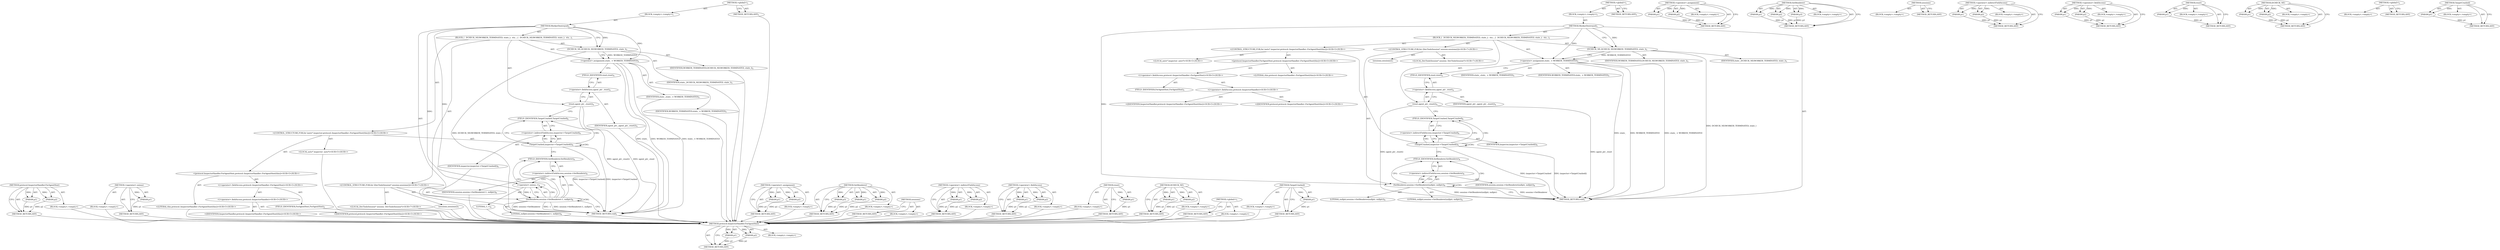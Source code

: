 digraph "TargetCrashed" {
vulnerable_84 [label=<(METHOD,protocol.InspectorHandler.ForAgentHost)>];
vulnerable_85 [label=<(PARAM,p1)>];
vulnerable_86 [label=<(PARAM,p2)>];
vulnerable_87 [label=<(BLOCK,&lt;empty&gt;,&lt;empty&gt;)>];
vulnerable_88 [label=<(METHOD_RETURN,ANY)>];
vulnerable_6 [label=<(METHOD,&lt;global&gt;)<SUB>1</SUB>>];
vulnerable_7 [label=<(BLOCK,&lt;empty&gt;,&lt;empty&gt;)<SUB>1</SUB>>];
vulnerable_8 [label=<(METHOD,WorkerDestroyed)<SUB>1</SUB>>];
vulnerable_9 [label=<(BLOCK,{
  DCHECK_NE(WORKER_TERMINATED, state_);
  sta...,{
  DCHECK_NE(WORKER_TERMINATED, state_);
  sta...)<SUB>1</SUB>>];
vulnerable_10 [label=<(DCHECK_NE,DCHECK_NE(WORKER_TERMINATED, state_))<SUB>2</SUB>>];
vulnerable_11 [label=<(IDENTIFIER,WORKER_TERMINATED,DCHECK_NE(WORKER_TERMINATED, state_))<SUB>2</SUB>>];
vulnerable_12 [label=<(IDENTIFIER,state_,DCHECK_NE(WORKER_TERMINATED, state_))<SUB>2</SUB>>];
vulnerable_13 [label=<(&lt;operator&gt;.assignment,state_ = WORKER_TERMINATED)<SUB>3</SUB>>];
vulnerable_14 [label=<(IDENTIFIER,state_,state_ = WORKER_TERMINATED)<SUB>3</SUB>>];
vulnerable_15 [label=<(IDENTIFIER,WORKER_TERMINATED,state_ = WORKER_TERMINATED)<SUB>3</SUB>>];
vulnerable_16 [label=<(reset,agent_ptr_.reset())<SUB>4</SUB>>];
vulnerable_17 [label=<(&lt;operator&gt;.fieldAccess,agent_ptr_.reset)<SUB>4</SUB>>];
vulnerable_18 [label=<(IDENTIFIER,agent_ptr_,agent_ptr_.reset())<SUB>4</SUB>>];
vulnerable_19 [label=<(FIELD_IDENTIFIER,reset,reset)<SUB>4</SUB>>];
vulnerable_20 [label="<(CONTROL_STRUCTURE,FOR,for (auto* inspector:protocol::InspectorHandler::ForAgentHost(this)))<SUB>5</SUB>>"];
vulnerable_21 [label="<(protocol.InspectorHandler.ForAgentHost,protocol::InspectorHandler::ForAgentHost(this))<SUB>5</SUB>>"];
vulnerable_22 [label="<(&lt;operator&gt;.fieldAccess,protocol::InspectorHandler::ForAgentHost)<SUB>5</SUB>>"];
vulnerable_23 [label="<(&lt;operator&gt;.fieldAccess,protocol::InspectorHandler)<SUB>5</SUB>>"];
vulnerable_24 [label="<(IDENTIFIER,protocol,protocol::InspectorHandler::ForAgentHost(this))<SUB>5</SUB>>"];
vulnerable_25 [label="<(IDENTIFIER,InspectorHandler,protocol::InspectorHandler::ForAgentHost(this))<SUB>5</SUB>>"];
vulnerable_26 [label=<(FIELD_IDENTIFIER,ForAgentHost,ForAgentHost)<SUB>5</SUB>>];
vulnerable_27 [label="<(LITERAL,this,protocol::InspectorHandler::ForAgentHost(this))<SUB>5</SUB>>"];
vulnerable_28 [label="<(LOCAL,auto* inspector: auto*)<SUB>5</SUB>>"];
vulnerable_29 [label=<(TargetCrashed,inspector-&gt;TargetCrashed())<SUB>6</SUB>>];
vulnerable_30 [label=<(&lt;operator&gt;.indirectFieldAccess,inspector-&gt;TargetCrashed)<SUB>6</SUB>>];
vulnerable_31 [label=<(IDENTIFIER,inspector,inspector-&gt;TargetCrashed())<SUB>6</SUB>>];
vulnerable_32 [label=<(FIELD_IDENTIFIER,TargetCrashed,TargetCrashed)<SUB>6</SUB>>];
vulnerable_33 [label="<(CONTROL_STRUCTURE,FOR,for (DevToolsSession* session:sessions()))<SUB>7</SUB>>"];
vulnerable_34 [label=<(sessions,sessions())<SUB>7</SUB>>];
vulnerable_35 [label="<(LOCAL,DevToolsSession* session: DevToolsSession*)<SUB>7</SUB>>"];
vulnerable_36 [label=<(SetRenderer,session-&gt;SetRenderer(nullptr, nullptr))<SUB>8</SUB>>];
vulnerable_37 [label=<(&lt;operator&gt;.indirectFieldAccess,session-&gt;SetRenderer)<SUB>8</SUB>>];
vulnerable_38 [label=<(IDENTIFIER,session,session-&gt;SetRenderer(nullptr, nullptr))<SUB>8</SUB>>];
vulnerable_39 [label=<(FIELD_IDENTIFIER,SetRenderer,SetRenderer)<SUB>8</SUB>>];
vulnerable_40 [label=<(LITERAL,nullptr,session-&gt;SetRenderer(nullptr, nullptr))<SUB>8</SUB>>];
vulnerable_41 [label=<(LITERAL,nullptr,session-&gt;SetRenderer(nullptr, nullptr))<SUB>8</SUB>>];
vulnerable_42 [label=<(METHOD_RETURN,void)<SUB>1</SUB>>];
vulnerable_44 [label=<(METHOD_RETURN,ANY)<SUB>1</SUB>>];
vulnerable_70 [label=<(METHOD,&lt;operator&gt;.assignment)>];
vulnerable_71 [label=<(PARAM,p1)>];
vulnerable_72 [label=<(PARAM,p2)>];
vulnerable_73 [label=<(BLOCK,&lt;empty&gt;,&lt;empty&gt;)>];
vulnerable_74 [label=<(METHOD_RETURN,ANY)>];
vulnerable_101 [label=<(METHOD,SetRenderer)>];
vulnerable_102 [label=<(PARAM,p1)>];
vulnerable_103 [label=<(PARAM,p2)>];
vulnerable_104 [label=<(PARAM,p3)>];
vulnerable_105 [label=<(BLOCK,&lt;empty&gt;,&lt;empty&gt;)>];
vulnerable_106 [label=<(METHOD_RETURN,ANY)>];
vulnerable_98 [label=<(METHOD,sessions)>];
vulnerable_99 [label=<(BLOCK,&lt;empty&gt;,&lt;empty&gt;)>];
vulnerable_100 [label=<(METHOD_RETURN,ANY)>];
vulnerable_93 [label=<(METHOD,&lt;operator&gt;.indirectFieldAccess)>];
vulnerable_94 [label=<(PARAM,p1)>];
vulnerable_95 [label=<(PARAM,p2)>];
vulnerable_96 [label=<(BLOCK,&lt;empty&gt;,&lt;empty&gt;)>];
vulnerable_97 [label=<(METHOD_RETURN,ANY)>];
vulnerable_79 [label=<(METHOD,&lt;operator&gt;.fieldAccess)>];
vulnerable_80 [label=<(PARAM,p1)>];
vulnerable_81 [label=<(PARAM,p2)>];
vulnerable_82 [label=<(BLOCK,&lt;empty&gt;,&lt;empty&gt;)>];
vulnerable_83 [label=<(METHOD_RETURN,ANY)>];
vulnerable_75 [label=<(METHOD,reset)>];
vulnerable_76 [label=<(PARAM,p1)>];
vulnerable_77 [label=<(BLOCK,&lt;empty&gt;,&lt;empty&gt;)>];
vulnerable_78 [label=<(METHOD_RETURN,ANY)>];
vulnerable_65 [label=<(METHOD,DCHECK_NE)>];
vulnerable_66 [label=<(PARAM,p1)>];
vulnerable_67 [label=<(PARAM,p2)>];
vulnerable_68 [label=<(BLOCK,&lt;empty&gt;,&lt;empty&gt;)>];
vulnerable_69 [label=<(METHOD_RETURN,ANY)>];
vulnerable_59 [label=<(METHOD,&lt;global&gt;)<SUB>1</SUB>>];
vulnerable_60 [label=<(BLOCK,&lt;empty&gt;,&lt;empty&gt;)>];
vulnerable_61 [label=<(METHOD_RETURN,ANY)>];
vulnerable_89 [label=<(METHOD,TargetCrashed)>];
vulnerable_90 [label=<(PARAM,p1)>];
vulnerable_91 [label=<(BLOCK,&lt;empty&gt;,&lt;empty&gt;)>];
vulnerable_92 [label=<(METHOD_RETURN,ANY)>];
fixed_87 [label=<(METHOD,protocol.InspectorHandler.ForAgentHost)>];
fixed_88 [label=<(PARAM,p1)>];
fixed_89 [label=<(PARAM,p2)>];
fixed_90 [label=<(BLOCK,&lt;empty&gt;,&lt;empty&gt;)>];
fixed_91 [label=<(METHOD_RETURN,ANY)>];
fixed_110 [label=<(METHOD,&lt;operator&gt;.minus)>];
fixed_111 [label=<(PARAM,p1)>];
fixed_112 [label=<(BLOCK,&lt;empty&gt;,&lt;empty&gt;)>];
fixed_113 [label=<(METHOD_RETURN,ANY)>];
fixed_6 [label=<(METHOD,&lt;global&gt;)<SUB>1</SUB>>];
fixed_7 [label=<(BLOCK,&lt;empty&gt;,&lt;empty&gt;)<SUB>1</SUB>>];
fixed_8 [label=<(METHOD,WorkerDestroyed)<SUB>1</SUB>>];
fixed_9 [label=<(BLOCK,{
  DCHECK_NE(WORKER_TERMINATED, state_);
  sta...,{
  DCHECK_NE(WORKER_TERMINATED, state_);
  sta...)<SUB>1</SUB>>];
fixed_10 [label=<(DCHECK_NE,DCHECK_NE(WORKER_TERMINATED, state_))<SUB>2</SUB>>];
fixed_11 [label=<(IDENTIFIER,WORKER_TERMINATED,DCHECK_NE(WORKER_TERMINATED, state_))<SUB>2</SUB>>];
fixed_12 [label=<(IDENTIFIER,state_,DCHECK_NE(WORKER_TERMINATED, state_))<SUB>2</SUB>>];
fixed_13 [label=<(&lt;operator&gt;.assignment,state_ = WORKER_TERMINATED)<SUB>3</SUB>>];
fixed_14 [label=<(IDENTIFIER,state_,state_ = WORKER_TERMINATED)<SUB>3</SUB>>];
fixed_15 [label=<(IDENTIFIER,WORKER_TERMINATED,state_ = WORKER_TERMINATED)<SUB>3</SUB>>];
fixed_16 [label=<(reset,agent_ptr_.reset())<SUB>4</SUB>>];
fixed_17 [label=<(&lt;operator&gt;.fieldAccess,agent_ptr_.reset)<SUB>4</SUB>>];
fixed_18 [label=<(IDENTIFIER,agent_ptr_,agent_ptr_.reset())<SUB>4</SUB>>];
fixed_19 [label=<(FIELD_IDENTIFIER,reset,reset)<SUB>4</SUB>>];
fixed_20 [label="<(CONTROL_STRUCTURE,FOR,for (auto* inspector:protocol::InspectorHandler::ForAgentHost(this)))<SUB>5</SUB>>"];
fixed_21 [label="<(protocol.InspectorHandler.ForAgentHost,protocol::InspectorHandler::ForAgentHost(this))<SUB>5</SUB>>"];
fixed_22 [label="<(&lt;operator&gt;.fieldAccess,protocol::InspectorHandler::ForAgentHost)<SUB>5</SUB>>"];
fixed_23 [label="<(&lt;operator&gt;.fieldAccess,protocol::InspectorHandler)<SUB>5</SUB>>"];
fixed_24 [label="<(IDENTIFIER,protocol,protocol::InspectorHandler::ForAgentHost(this))<SUB>5</SUB>>"];
fixed_25 [label="<(IDENTIFIER,InspectorHandler,protocol::InspectorHandler::ForAgentHost(this))<SUB>5</SUB>>"];
fixed_26 [label=<(FIELD_IDENTIFIER,ForAgentHost,ForAgentHost)<SUB>5</SUB>>];
fixed_27 [label="<(LITERAL,this,protocol::InspectorHandler::ForAgentHost(this))<SUB>5</SUB>>"];
fixed_28 [label="<(LOCAL,auto* inspector: auto*)<SUB>5</SUB>>"];
fixed_29 [label=<(TargetCrashed,inspector-&gt;TargetCrashed())<SUB>6</SUB>>];
fixed_30 [label=<(&lt;operator&gt;.indirectFieldAccess,inspector-&gt;TargetCrashed)<SUB>6</SUB>>];
fixed_31 [label=<(IDENTIFIER,inspector,inspector-&gt;TargetCrashed())<SUB>6</SUB>>];
fixed_32 [label=<(FIELD_IDENTIFIER,TargetCrashed,TargetCrashed)<SUB>6</SUB>>];
fixed_33 [label="<(CONTROL_STRUCTURE,FOR,for (DevToolsSession* session:sessions()))<SUB>7</SUB>>"];
fixed_34 [label=<(sessions,sessions())<SUB>7</SUB>>];
fixed_35 [label="<(LOCAL,DevToolsSession* session: DevToolsSession*)<SUB>7</SUB>>"];
fixed_36 [label=<(SetRenderer,session-&gt;SetRenderer(-1, nullptr))<SUB>8</SUB>>];
fixed_37 [label=<(&lt;operator&gt;.indirectFieldAccess,session-&gt;SetRenderer)<SUB>8</SUB>>];
fixed_38 [label=<(IDENTIFIER,session,session-&gt;SetRenderer(-1, nullptr))<SUB>8</SUB>>];
fixed_39 [label=<(FIELD_IDENTIFIER,SetRenderer,SetRenderer)<SUB>8</SUB>>];
fixed_40 [label=<(&lt;operator&gt;.minus,-1)<SUB>8</SUB>>];
fixed_41 [label=<(LITERAL,1,-1)<SUB>8</SUB>>];
fixed_42 [label=<(LITERAL,nullptr,session-&gt;SetRenderer(-1, nullptr))<SUB>8</SUB>>];
fixed_43 [label=<(METHOD_RETURN,void)<SUB>1</SUB>>];
fixed_45 [label=<(METHOD_RETURN,ANY)<SUB>1</SUB>>];
fixed_73 [label=<(METHOD,&lt;operator&gt;.assignment)>];
fixed_74 [label=<(PARAM,p1)>];
fixed_75 [label=<(PARAM,p2)>];
fixed_76 [label=<(BLOCK,&lt;empty&gt;,&lt;empty&gt;)>];
fixed_77 [label=<(METHOD_RETURN,ANY)>];
fixed_104 [label=<(METHOD,SetRenderer)>];
fixed_105 [label=<(PARAM,p1)>];
fixed_106 [label=<(PARAM,p2)>];
fixed_107 [label=<(PARAM,p3)>];
fixed_108 [label=<(BLOCK,&lt;empty&gt;,&lt;empty&gt;)>];
fixed_109 [label=<(METHOD_RETURN,ANY)>];
fixed_101 [label=<(METHOD,sessions)>];
fixed_102 [label=<(BLOCK,&lt;empty&gt;,&lt;empty&gt;)>];
fixed_103 [label=<(METHOD_RETURN,ANY)>];
fixed_96 [label=<(METHOD,&lt;operator&gt;.indirectFieldAccess)>];
fixed_97 [label=<(PARAM,p1)>];
fixed_98 [label=<(PARAM,p2)>];
fixed_99 [label=<(BLOCK,&lt;empty&gt;,&lt;empty&gt;)>];
fixed_100 [label=<(METHOD_RETURN,ANY)>];
fixed_82 [label=<(METHOD,&lt;operator&gt;.fieldAccess)>];
fixed_83 [label=<(PARAM,p1)>];
fixed_84 [label=<(PARAM,p2)>];
fixed_85 [label=<(BLOCK,&lt;empty&gt;,&lt;empty&gt;)>];
fixed_86 [label=<(METHOD_RETURN,ANY)>];
fixed_78 [label=<(METHOD,reset)>];
fixed_79 [label=<(PARAM,p1)>];
fixed_80 [label=<(BLOCK,&lt;empty&gt;,&lt;empty&gt;)>];
fixed_81 [label=<(METHOD_RETURN,ANY)>];
fixed_68 [label=<(METHOD,DCHECK_NE)>];
fixed_69 [label=<(PARAM,p1)>];
fixed_70 [label=<(PARAM,p2)>];
fixed_71 [label=<(BLOCK,&lt;empty&gt;,&lt;empty&gt;)>];
fixed_72 [label=<(METHOD_RETURN,ANY)>];
fixed_62 [label=<(METHOD,&lt;global&gt;)<SUB>1</SUB>>];
fixed_63 [label=<(BLOCK,&lt;empty&gt;,&lt;empty&gt;)>];
fixed_64 [label=<(METHOD_RETURN,ANY)>];
fixed_92 [label=<(METHOD,TargetCrashed)>];
fixed_93 [label=<(PARAM,p1)>];
fixed_94 [label=<(BLOCK,&lt;empty&gt;,&lt;empty&gt;)>];
fixed_95 [label=<(METHOD_RETURN,ANY)>];
vulnerable_84 -> vulnerable_85  [key=0, label="AST: "];
vulnerable_84 -> vulnerable_85  [key=1, label="DDG: "];
vulnerable_84 -> vulnerable_87  [key=0, label="AST: "];
vulnerable_84 -> vulnerable_86  [key=0, label="AST: "];
vulnerable_84 -> vulnerable_86  [key=1, label="DDG: "];
vulnerable_84 -> vulnerable_88  [key=0, label="AST: "];
vulnerable_84 -> vulnerable_88  [key=1, label="CFG: "];
vulnerable_85 -> vulnerable_88  [key=0, label="DDG: p1"];
vulnerable_86 -> vulnerable_88  [key=0, label="DDG: p2"];
vulnerable_6 -> vulnerable_7  [key=0, label="AST: "];
vulnerable_6 -> vulnerable_44  [key=0, label="AST: "];
vulnerable_6 -> vulnerable_44  [key=1, label="CFG: "];
vulnerable_7 -> vulnerable_8  [key=0, label="AST: "];
vulnerable_8 -> vulnerable_9  [key=0, label="AST: "];
vulnerable_8 -> vulnerable_42  [key=0, label="AST: "];
vulnerable_8 -> vulnerable_10  [key=0, label="CFG: "];
vulnerable_8 -> vulnerable_10  [key=1, label="DDG: "];
vulnerable_8 -> vulnerable_13  [key=0, label="DDG: "];
vulnerable_8 -> vulnerable_36  [key=0, label="DDG: "];
vulnerable_9 -> vulnerable_10  [key=0, label="AST: "];
vulnerable_9 -> vulnerable_13  [key=0, label="AST: "];
vulnerable_9 -> vulnerable_16  [key=0, label="AST: "];
vulnerable_9 -> vulnerable_20  [key=0, label="AST: "];
vulnerable_9 -> vulnerable_33  [key=0, label="AST: "];
vulnerable_10 -> vulnerable_11  [key=0, label="AST: "];
vulnerable_10 -> vulnerable_12  [key=0, label="AST: "];
vulnerable_10 -> vulnerable_13  [key=0, label="CFG: "];
vulnerable_10 -> vulnerable_13  [key=1, label="DDG: WORKER_TERMINATED"];
vulnerable_10 -> vulnerable_42  [key=0, label="DDG: DCHECK_NE(WORKER_TERMINATED, state_)"];
vulnerable_13 -> vulnerable_14  [key=0, label="AST: "];
vulnerable_13 -> vulnerable_15  [key=0, label="AST: "];
vulnerable_13 -> vulnerable_19  [key=0, label="CFG: "];
vulnerable_13 -> vulnerable_42  [key=0, label="DDG: state_"];
vulnerable_13 -> vulnerable_42  [key=1, label="DDG: WORKER_TERMINATED"];
vulnerable_13 -> vulnerable_42  [key=2, label="DDG: state_ = WORKER_TERMINATED"];
vulnerable_16 -> vulnerable_17  [key=0, label="AST: "];
vulnerable_16 -> vulnerable_32  [key=0, label="CFG: "];
vulnerable_16 -> vulnerable_42  [key=0, label="DDG: agent_ptr_.reset"];
vulnerable_16 -> vulnerable_42  [key=1, label="DDG: agent_ptr_.reset()"];
vulnerable_17 -> vulnerable_18  [key=0, label="AST: "];
vulnerable_17 -> vulnerable_19  [key=0, label="AST: "];
vulnerable_17 -> vulnerable_16  [key=0, label="CFG: "];
vulnerable_19 -> vulnerable_17  [key=0, label="CFG: "];
vulnerable_20 -> vulnerable_21  [key=0, label="AST: "];
vulnerable_20 -> vulnerable_28  [key=0, label="AST: "];
vulnerable_20 -> vulnerable_29  [key=0, label="AST: "];
vulnerable_21 -> vulnerable_22  [key=0, label="AST: "];
vulnerable_21 -> vulnerable_27  [key=0, label="AST: "];
vulnerable_22 -> vulnerable_23  [key=0, label="AST: "];
vulnerable_22 -> vulnerable_26  [key=0, label="AST: "];
vulnerable_23 -> vulnerable_24  [key=0, label="AST: "];
vulnerable_23 -> vulnerable_25  [key=0, label="AST: "];
vulnerable_29 -> vulnerable_30  [key=0, label="AST: "];
vulnerable_29 -> vulnerable_30  [key=1, label="CDG: "];
vulnerable_29 -> vulnerable_32  [key=0, label="CFG: "];
vulnerable_29 -> vulnerable_32  [key=1, label="CDG: "];
vulnerable_29 -> vulnerable_39  [key=0, label="CFG: "];
vulnerable_29 -> vulnerable_42  [key=0, label="DDG: inspector-&gt;TargetCrashed"];
vulnerable_29 -> vulnerable_42  [key=1, label="DDG: inspector-&gt;TargetCrashed()"];
vulnerable_29 -> vulnerable_29  [key=0, label="CDG: "];
vulnerable_30 -> vulnerable_31  [key=0, label="AST: "];
vulnerable_30 -> vulnerable_32  [key=0, label="AST: "];
vulnerable_30 -> vulnerable_29  [key=0, label="CFG: "];
vulnerable_32 -> vulnerable_30  [key=0, label="CFG: "];
vulnerable_33 -> vulnerable_34  [key=0, label="AST: "];
vulnerable_33 -> vulnerable_35  [key=0, label="AST: "];
vulnerable_33 -> vulnerable_36  [key=0, label="AST: "];
vulnerable_36 -> vulnerable_37  [key=0, label="AST: "];
vulnerable_36 -> vulnerable_37  [key=1, label="CDG: "];
vulnerable_36 -> vulnerable_40  [key=0, label="AST: "];
vulnerable_36 -> vulnerable_41  [key=0, label="AST: "];
vulnerable_36 -> vulnerable_42  [key=0, label="CFG: "];
vulnerable_36 -> vulnerable_42  [key=1, label="DDG: session-&gt;SetRenderer"];
vulnerable_36 -> vulnerable_42  [key=2, label="DDG: session-&gt;SetRenderer(nullptr, nullptr)"];
vulnerable_36 -> vulnerable_39  [key=0, label="CFG: "];
vulnerable_36 -> vulnerable_39  [key=1, label="CDG: "];
vulnerable_36 -> vulnerable_36  [key=0, label="CDG: "];
vulnerable_37 -> vulnerable_38  [key=0, label="AST: "];
vulnerable_37 -> vulnerable_39  [key=0, label="AST: "];
vulnerable_37 -> vulnerable_36  [key=0, label="CFG: "];
vulnerable_39 -> vulnerable_37  [key=0, label="CFG: "];
vulnerable_70 -> vulnerable_71  [key=0, label="AST: "];
vulnerable_70 -> vulnerable_71  [key=1, label="DDG: "];
vulnerable_70 -> vulnerable_73  [key=0, label="AST: "];
vulnerable_70 -> vulnerable_72  [key=0, label="AST: "];
vulnerable_70 -> vulnerable_72  [key=1, label="DDG: "];
vulnerable_70 -> vulnerable_74  [key=0, label="AST: "];
vulnerable_70 -> vulnerable_74  [key=1, label="CFG: "];
vulnerable_71 -> vulnerable_74  [key=0, label="DDG: p1"];
vulnerable_72 -> vulnerable_74  [key=0, label="DDG: p2"];
vulnerable_101 -> vulnerable_102  [key=0, label="AST: "];
vulnerable_101 -> vulnerable_102  [key=1, label="DDG: "];
vulnerable_101 -> vulnerable_105  [key=0, label="AST: "];
vulnerable_101 -> vulnerable_103  [key=0, label="AST: "];
vulnerable_101 -> vulnerable_103  [key=1, label="DDG: "];
vulnerable_101 -> vulnerable_106  [key=0, label="AST: "];
vulnerable_101 -> vulnerable_106  [key=1, label="CFG: "];
vulnerable_101 -> vulnerable_104  [key=0, label="AST: "];
vulnerable_101 -> vulnerable_104  [key=1, label="DDG: "];
vulnerable_102 -> vulnerable_106  [key=0, label="DDG: p1"];
vulnerable_103 -> vulnerable_106  [key=0, label="DDG: p2"];
vulnerable_104 -> vulnerable_106  [key=0, label="DDG: p3"];
vulnerable_98 -> vulnerable_99  [key=0, label="AST: "];
vulnerable_98 -> vulnerable_100  [key=0, label="AST: "];
vulnerable_98 -> vulnerable_100  [key=1, label="CFG: "];
vulnerable_93 -> vulnerable_94  [key=0, label="AST: "];
vulnerable_93 -> vulnerable_94  [key=1, label="DDG: "];
vulnerable_93 -> vulnerable_96  [key=0, label="AST: "];
vulnerable_93 -> vulnerable_95  [key=0, label="AST: "];
vulnerable_93 -> vulnerable_95  [key=1, label="DDG: "];
vulnerable_93 -> vulnerable_97  [key=0, label="AST: "];
vulnerable_93 -> vulnerable_97  [key=1, label="CFG: "];
vulnerable_94 -> vulnerable_97  [key=0, label="DDG: p1"];
vulnerable_95 -> vulnerable_97  [key=0, label="DDG: p2"];
vulnerable_79 -> vulnerable_80  [key=0, label="AST: "];
vulnerable_79 -> vulnerable_80  [key=1, label="DDG: "];
vulnerable_79 -> vulnerable_82  [key=0, label="AST: "];
vulnerable_79 -> vulnerable_81  [key=0, label="AST: "];
vulnerable_79 -> vulnerable_81  [key=1, label="DDG: "];
vulnerable_79 -> vulnerable_83  [key=0, label="AST: "];
vulnerable_79 -> vulnerable_83  [key=1, label="CFG: "];
vulnerable_80 -> vulnerable_83  [key=0, label="DDG: p1"];
vulnerable_81 -> vulnerable_83  [key=0, label="DDG: p2"];
vulnerable_75 -> vulnerable_76  [key=0, label="AST: "];
vulnerable_75 -> vulnerable_76  [key=1, label="DDG: "];
vulnerable_75 -> vulnerable_77  [key=0, label="AST: "];
vulnerable_75 -> vulnerable_78  [key=0, label="AST: "];
vulnerable_75 -> vulnerable_78  [key=1, label="CFG: "];
vulnerable_76 -> vulnerable_78  [key=0, label="DDG: p1"];
vulnerable_65 -> vulnerable_66  [key=0, label="AST: "];
vulnerable_65 -> vulnerable_66  [key=1, label="DDG: "];
vulnerable_65 -> vulnerable_68  [key=0, label="AST: "];
vulnerable_65 -> vulnerable_67  [key=0, label="AST: "];
vulnerable_65 -> vulnerable_67  [key=1, label="DDG: "];
vulnerable_65 -> vulnerable_69  [key=0, label="AST: "];
vulnerable_65 -> vulnerable_69  [key=1, label="CFG: "];
vulnerable_66 -> vulnerable_69  [key=0, label="DDG: p1"];
vulnerable_67 -> vulnerable_69  [key=0, label="DDG: p2"];
vulnerable_59 -> vulnerable_60  [key=0, label="AST: "];
vulnerable_59 -> vulnerable_61  [key=0, label="AST: "];
vulnerable_59 -> vulnerable_61  [key=1, label="CFG: "];
vulnerable_89 -> vulnerable_90  [key=0, label="AST: "];
vulnerable_89 -> vulnerable_90  [key=1, label="DDG: "];
vulnerable_89 -> vulnerable_91  [key=0, label="AST: "];
vulnerable_89 -> vulnerable_92  [key=0, label="AST: "];
vulnerable_89 -> vulnerable_92  [key=1, label="CFG: "];
vulnerable_90 -> vulnerable_92  [key=0, label="DDG: p1"];
fixed_87 -> fixed_88  [key=0, label="AST: "];
fixed_87 -> fixed_88  [key=1, label="DDG: "];
fixed_87 -> fixed_90  [key=0, label="AST: "];
fixed_87 -> fixed_89  [key=0, label="AST: "];
fixed_87 -> fixed_89  [key=1, label="DDG: "];
fixed_87 -> fixed_91  [key=0, label="AST: "];
fixed_87 -> fixed_91  [key=1, label="CFG: "];
fixed_88 -> fixed_91  [key=0, label="DDG: p1"];
fixed_89 -> fixed_91  [key=0, label="DDG: p2"];
fixed_90 -> vulnerable_84  [key=0];
fixed_91 -> vulnerable_84  [key=0];
fixed_110 -> fixed_111  [key=0, label="AST: "];
fixed_110 -> fixed_111  [key=1, label="DDG: "];
fixed_110 -> fixed_112  [key=0, label="AST: "];
fixed_110 -> fixed_113  [key=0, label="AST: "];
fixed_110 -> fixed_113  [key=1, label="CFG: "];
fixed_111 -> fixed_113  [key=0, label="DDG: p1"];
fixed_112 -> vulnerable_84  [key=0];
fixed_113 -> vulnerable_84  [key=0];
fixed_6 -> fixed_7  [key=0, label="AST: "];
fixed_6 -> fixed_45  [key=0, label="AST: "];
fixed_6 -> fixed_45  [key=1, label="CFG: "];
fixed_7 -> fixed_8  [key=0, label="AST: "];
fixed_8 -> fixed_9  [key=0, label="AST: "];
fixed_8 -> fixed_43  [key=0, label="AST: "];
fixed_8 -> fixed_10  [key=0, label="CFG: "];
fixed_8 -> fixed_10  [key=1, label="DDG: "];
fixed_8 -> fixed_13  [key=0, label="DDG: "];
fixed_8 -> fixed_36  [key=0, label="DDG: "];
fixed_8 -> fixed_40  [key=0, label="DDG: "];
fixed_9 -> fixed_10  [key=0, label="AST: "];
fixed_9 -> fixed_13  [key=0, label="AST: "];
fixed_9 -> fixed_16  [key=0, label="AST: "];
fixed_9 -> fixed_20  [key=0, label="AST: "];
fixed_9 -> fixed_33  [key=0, label="AST: "];
fixed_10 -> fixed_11  [key=0, label="AST: "];
fixed_10 -> fixed_12  [key=0, label="AST: "];
fixed_10 -> fixed_13  [key=0, label="CFG: "];
fixed_10 -> fixed_13  [key=1, label="DDG: WORKER_TERMINATED"];
fixed_10 -> fixed_43  [key=0, label="DDG: DCHECK_NE(WORKER_TERMINATED, state_)"];
fixed_11 -> vulnerable_84  [key=0];
fixed_12 -> vulnerable_84  [key=0];
fixed_13 -> fixed_14  [key=0, label="AST: "];
fixed_13 -> fixed_15  [key=0, label="AST: "];
fixed_13 -> fixed_19  [key=0, label="CFG: "];
fixed_13 -> fixed_43  [key=0, label="DDG: state_"];
fixed_13 -> fixed_43  [key=1, label="DDG: WORKER_TERMINATED"];
fixed_13 -> fixed_43  [key=2, label="DDG: state_ = WORKER_TERMINATED"];
fixed_14 -> vulnerable_84  [key=0];
fixed_15 -> vulnerable_84  [key=0];
fixed_16 -> fixed_17  [key=0, label="AST: "];
fixed_16 -> fixed_32  [key=0, label="CFG: "];
fixed_16 -> fixed_43  [key=0, label="DDG: agent_ptr_.reset"];
fixed_16 -> fixed_43  [key=1, label="DDG: agent_ptr_.reset()"];
fixed_17 -> fixed_18  [key=0, label="AST: "];
fixed_17 -> fixed_19  [key=0, label="AST: "];
fixed_17 -> fixed_16  [key=0, label="CFG: "];
fixed_18 -> vulnerable_84  [key=0];
fixed_19 -> fixed_17  [key=0, label="CFG: "];
fixed_20 -> fixed_21  [key=0, label="AST: "];
fixed_20 -> fixed_28  [key=0, label="AST: "];
fixed_20 -> fixed_29  [key=0, label="AST: "];
fixed_21 -> fixed_22  [key=0, label="AST: "];
fixed_21 -> fixed_27  [key=0, label="AST: "];
fixed_22 -> fixed_23  [key=0, label="AST: "];
fixed_22 -> fixed_26  [key=0, label="AST: "];
fixed_23 -> fixed_24  [key=0, label="AST: "];
fixed_23 -> fixed_25  [key=0, label="AST: "];
fixed_24 -> vulnerable_84  [key=0];
fixed_25 -> vulnerable_84  [key=0];
fixed_26 -> vulnerable_84  [key=0];
fixed_27 -> vulnerable_84  [key=0];
fixed_28 -> vulnerable_84  [key=0];
fixed_29 -> fixed_30  [key=0, label="AST: "];
fixed_29 -> fixed_30  [key=1, label="CDG: "];
fixed_29 -> fixed_32  [key=0, label="CFG: "];
fixed_29 -> fixed_32  [key=1, label="CDG: "];
fixed_29 -> fixed_39  [key=0, label="CFG: "];
fixed_29 -> fixed_43  [key=0, label="DDG: inspector-&gt;TargetCrashed"];
fixed_29 -> fixed_43  [key=1, label="DDG: inspector-&gt;TargetCrashed()"];
fixed_29 -> fixed_29  [key=0, label="CDG: "];
fixed_30 -> fixed_31  [key=0, label="AST: "];
fixed_30 -> fixed_32  [key=0, label="AST: "];
fixed_30 -> fixed_29  [key=0, label="CFG: "];
fixed_31 -> vulnerable_84  [key=0];
fixed_32 -> fixed_30  [key=0, label="CFG: "];
fixed_33 -> fixed_34  [key=0, label="AST: "];
fixed_33 -> fixed_35  [key=0, label="AST: "];
fixed_33 -> fixed_36  [key=0, label="AST: "];
fixed_34 -> vulnerable_84  [key=0];
fixed_35 -> vulnerable_84  [key=0];
fixed_36 -> fixed_37  [key=0, label="AST: "];
fixed_36 -> fixed_37  [key=1, label="CDG: "];
fixed_36 -> fixed_40  [key=0, label="AST: "];
fixed_36 -> fixed_40  [key=1, label="CDG: "];
fixed_36 -> fixed_42  [key=0, label="AST: "];
fixed_36 -> fixed_43  [key=0, label="CFG: "];
fixed_36 -> fixed_43  [key=1, label="DDG: session-&gt;SetRenderer"];
fixed_36 -> fixed_43  [key=2, label="DDG: -1"];
fixed_36 -> fixed_43  [key=3, label="DDG: session-&gt;SetRenderer(-1, nullptr)"];
fixed_36 -> fixed_39  [key=0, label="CFG: "];
fixed_36 -> fixed_39  [key=1, label="CDG: "];
fixed_36 -> fixed_36  [key=0, label="CDG: "];
fixed_37 -> fixed_38  [key=0, label="AST: "];
fixed_37 -> fixed_39  [key=0, label="AST: "];
fixed_37 -> fixed_40  [key=0, label="CFG: "];
fixed_38 -> vulnerable_84  [key=0];
fixed_39 -> fixed_37  [key=0, label="CFG: "];
fixed_40 -> fixed_41  [key=0, label="AST: "];
fixed_40 -> fixed_36  [key=0, label="CFG: "];
fixed_40 -> fixed_36  [key=1, label="DDG: 1"];
fixed_41 -> vulnerable_84  [key=0];
fixed_42 -> vulnerable_84  [key=0];
fixed_43 -> vulnerable_84  [key=0];
fixed_45 -> vulnerable_84  [key=0];
fixed_73 -> fixed_74  [key=0, label="AST: "];
fixed_73 -> fixed_74  [key=1, label="DDG: "];
fixed_73 -> fixed_76  [key=0, label="AST: "];
fixed_73 -> fixed_75  [key=0, label="AST: "];
fixed_73 -> fixed_75  [key=1, label="DDG: "];
fixed_73 -> fixed_77  [key=0, label="AST: "];
fixed_73 -> fixed_77  [key=1, label="CFG: "];
fixed_74 -> fixed_77  [key=0, label="DDG: p1"];
fixed_75 -> fixed_77  [key=0, label="DDG: p2"];
fixed_76 -> vulnerable_84  [key=0];
fixed_77 -> vulnerable_84  [key=0];
fixed_104 -> fixed_105  [key=0, label="AST: "];
fixed_104 -> fixed_105  [key=1, label="DDG: "];
fixed_104 -> fixed_108  [key=0, label="AST: "];
fixed_104 -> fixed_106  [key=0, label="AST: "];
fixed_104 -> fixed_106  [key=1, label="DDG: "];
fixed_104 -> fixed_109  [key=0, label="AST: "];
fixed_104 -> fixed_109  [key=1, label="CFG: "];
fixed_104 -> fixed_107  [key=0, label="AST: "];
fixed_104 -> fixed_107  [key=1, label="DDG: "];
fixed_105 -> fixed_109  [key=0, label="DDG: p1"];
fixed_106 -> fixed_109  [key=0, label="DDG: p2"];
fixed_107 -> fixed_109  [key=0, label="DDG: p3"];
fixed_108 -> vulnerable_84  [key=0];
fixed_109 -> vulnerable_84  [key=0];
fixed_101 -> fixed_102  [key=0, label="AST: "];
fixed_101 -> fixed_103  [key=0, label="AST: "];
fixed_101 -> fixed_103  [key=1, label="CFG: "];
fixed_102 -> vulnerable_84  [key=0];
fixed_103 -> vulnerable_84  [key=0];
fixed_96 -> fixed_97  [key=0, label="AST: "];
fixed_96 -> fixed_97  [key=1, label="DDG: "];
fixed_96 -> fixed_99  [key=0, label="AST: "];
fixed_96 -> fixed_98  [key=0, label="AST: "];
fixed_96 -> fixed_98  [key=1, label="DDG: "];
fixed_96 -> fixed_100  [key=0, label="AST: "];
fixed_96 -> fixed_100  [key=1, label="CFG: "];
fixed_97 -> fixed_100  [key=0, label="DDG: p1"];
fixed_98 -> fixed_100  [key=0, label="DDG: p2"];
fixed_99 -> vulnerable_84  [key=0];
fixed_100 -> vulnerable_84  [key=0];
fixed_82 -> fixed_83  [key=0, label="AST: "];
fixed_82 -> fixed_83  [key=1, label="DDG: "];
fixed_82 -> fixed_85  [key=0, label="AST: "];
fixed_82 -> fixed_84  [key=0, label="AST: "];
fixed_82 -> fixed_84  [key=1, label="DDG: "];
fixed_82 -> fixed_86  [key=0, label="AST: "];
fixed_82 -> fixed_86  [key=1, label="CFG: "];
fixed_83 -> fixed_86  [key=0, label="DDG: p1"];
fixed_84 -> fixed_86  [key=0, label="DDG: p2"];
fixed_85 -> vulnerable_84  [key=0];
fixed_86 -> vulnerable_84  [key=0];
fixed_78 -> fixed_79  [key=0, label="AST: "];
fixed_78 -> fixed_79  [key=1, label="DDG: "];
fixed_78 -> fixed_80  [key=0, label="AST: "];
fixed_78 -> fixed_81  [key=0, label="AST: "];
fixed_78 -> fixed_81  [key=1, label="CFG: "];
fixed_79 -> fixed_81  [key=0, label="DDG: p1"];
fixed_80 -> vulnerable_84  [key=0];
fixed_81 -> vulnerable_84  [key=0];
fixed_68 -> fixed_69  [key=0, label="AST: "];
fixed_68 -> fixed_69  [key=1, label="DDG: "];
fixed_68 -> fixed_71  [key=0, label="AST: "];
fixed_68 -> fixed_70  [key=0, label="AST: "];
fixed_68 -> fixed_70  [key=1, label="DDG: "];
fixed_68 -> fixed_72  [key=0, label="AST: "];
fixed_68 -> fixed_72  [key=1, label="CFG: "];
fixed_69 -> fixed_72  [key=0, label="DDG: p1"];
fixed_70 -> fixed_72  [key=0, label="DDG: p2"];
fixed_71 -> vulnerable_84  [key=0];
fixed_72 -> vulnerable_84  [key=0];
fixed_62 -> fixed_63  [key=0, label="AST: "];
fixed_62 -> fixed_64  [key=0, label="AST: "];
fixed_62 -> fixed_64  [key=1, label="CFG: "];
fixed_63 -> vulnerable_84  [key=0];
fixed_64 -> vulnerable_84  [key=0];
fixed_92 -> fixed_93  [key=0, label="AST: "];
fixed_92 -> fixed_93  [key=1, label="DDG: "];
fixed_92 -> fixed_94  [key=0, label="AST: "];
fixed_92 -> fixed_95  [key=0, label="AST: "];
fixed_92 -> fixed_95  [key=1, label="CFG: "];
fixed_93 -> fixed_95  [key=0, label="DDG: p1"];
fixed_94 -> vulnerable_84  [key=0];
fixed_95 -> vulnerable_84  [key=0];
}
